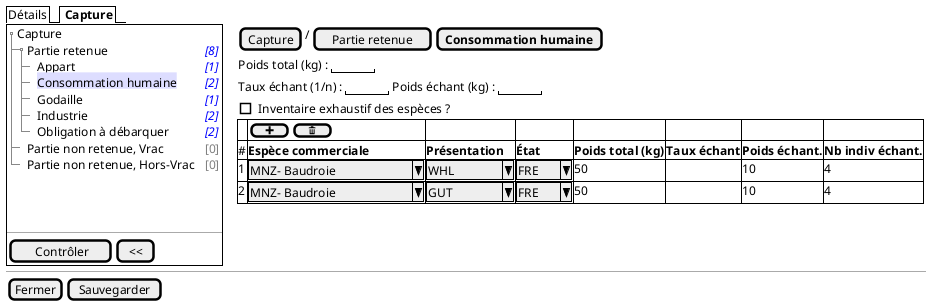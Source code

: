 @startsalt
{
  {/ Détails | <b> Capture }
  {+
   {T
       + Capture    | .
       ++ Partie retenue       | <i><color:blue>[8]
       +++ Appart | <i><color:blue>[1]
       +++ <back:#DDF>Consommation humaine | <i><color:blue>[2]
       +++ Godaille | <i><color:blue>[1]
       +++ Industrie | <i><color:blue>[2]
       +++ Obligation à débarquer| <i><color:blue>[2]
       ++ Partie non retenue, Vrac | <color:gray>[0]
       ++ Partie non retenue, Hors-Vrac | <color:gray>[0]
   }
    .
    .
    .
   --
   {
      [<&checkmark> Contrôler] | [ << ]
   }
  } | . | {
    { [Capture] | / | [Partie retenue] | [<b>Consommation humaine] }

    {Poids total (kg) : | "     " }

    {Taux échant (1/n) : | "     " | Poids échant (kg) : | "     " }

    { [ ] Inventaire exhaustif des espèces ? }

    {#
          . | {[ <&plus> ] | [ <&trash> ] }  | . | . | . | . | .
          # | <b>Espèce commerciale  | <b>Présentation | <b>État | <b>Poids total (kg)     |  <b>Taux échant  | <b>Poids échant. | <b>Nb indiv échant.
          1 | ^MNZ- Baudroie       ^ | ^     WHL ^ | ^ FRE ^ | 50   |  .   |   10          | 4
          2 | ^MNZ- Baudroie       ^ | ^     GUT ^ | ^ FRE ^ | 50   |  .   |   10          | 4
        }
  }

  -- | -- | --
  { [Fermer] | [Sauvegarder] }
}
@endsalt

